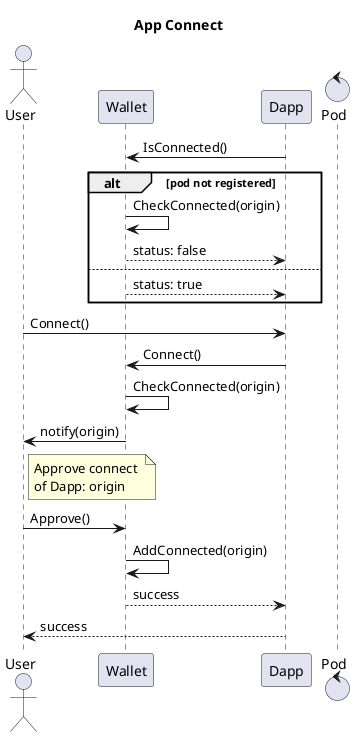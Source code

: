 @startuml

Title App Connect

actor User
participant Wallet
participant Dapp
control Pod

Dapp -> Wallet: IsConnected()

alt pod not registered
Wallet -> Wallet: CheckConnected(origin)
Wallet --> Dapp: status: false

else
Wallet --> Dapp: status: true
end


User -> Dapp: Connect()
Dapp -> Wallet: Connect()
Wallet -> Wallet: CheckConnected(origin)

Wallet -> User: notify(origin)

note right of User: Approve connect \nof Dapp: origin

User -> Wallet: Approve()
Wallet -> Wallet: AddConnected(origin)

Wallet --> Dapp: success
User <-- Dapp: success

@enduml
